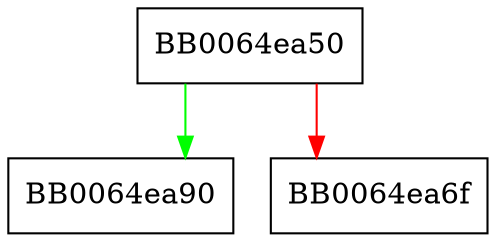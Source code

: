 digraph TS_CONF_set_serial {
  node [shape="box"];
  graph [splines=ortho];
  BB0064ea50 -> BB0064ea90 [color="green"];
  BB0064ea50 -> BB0064ea6f [color="red"];
}